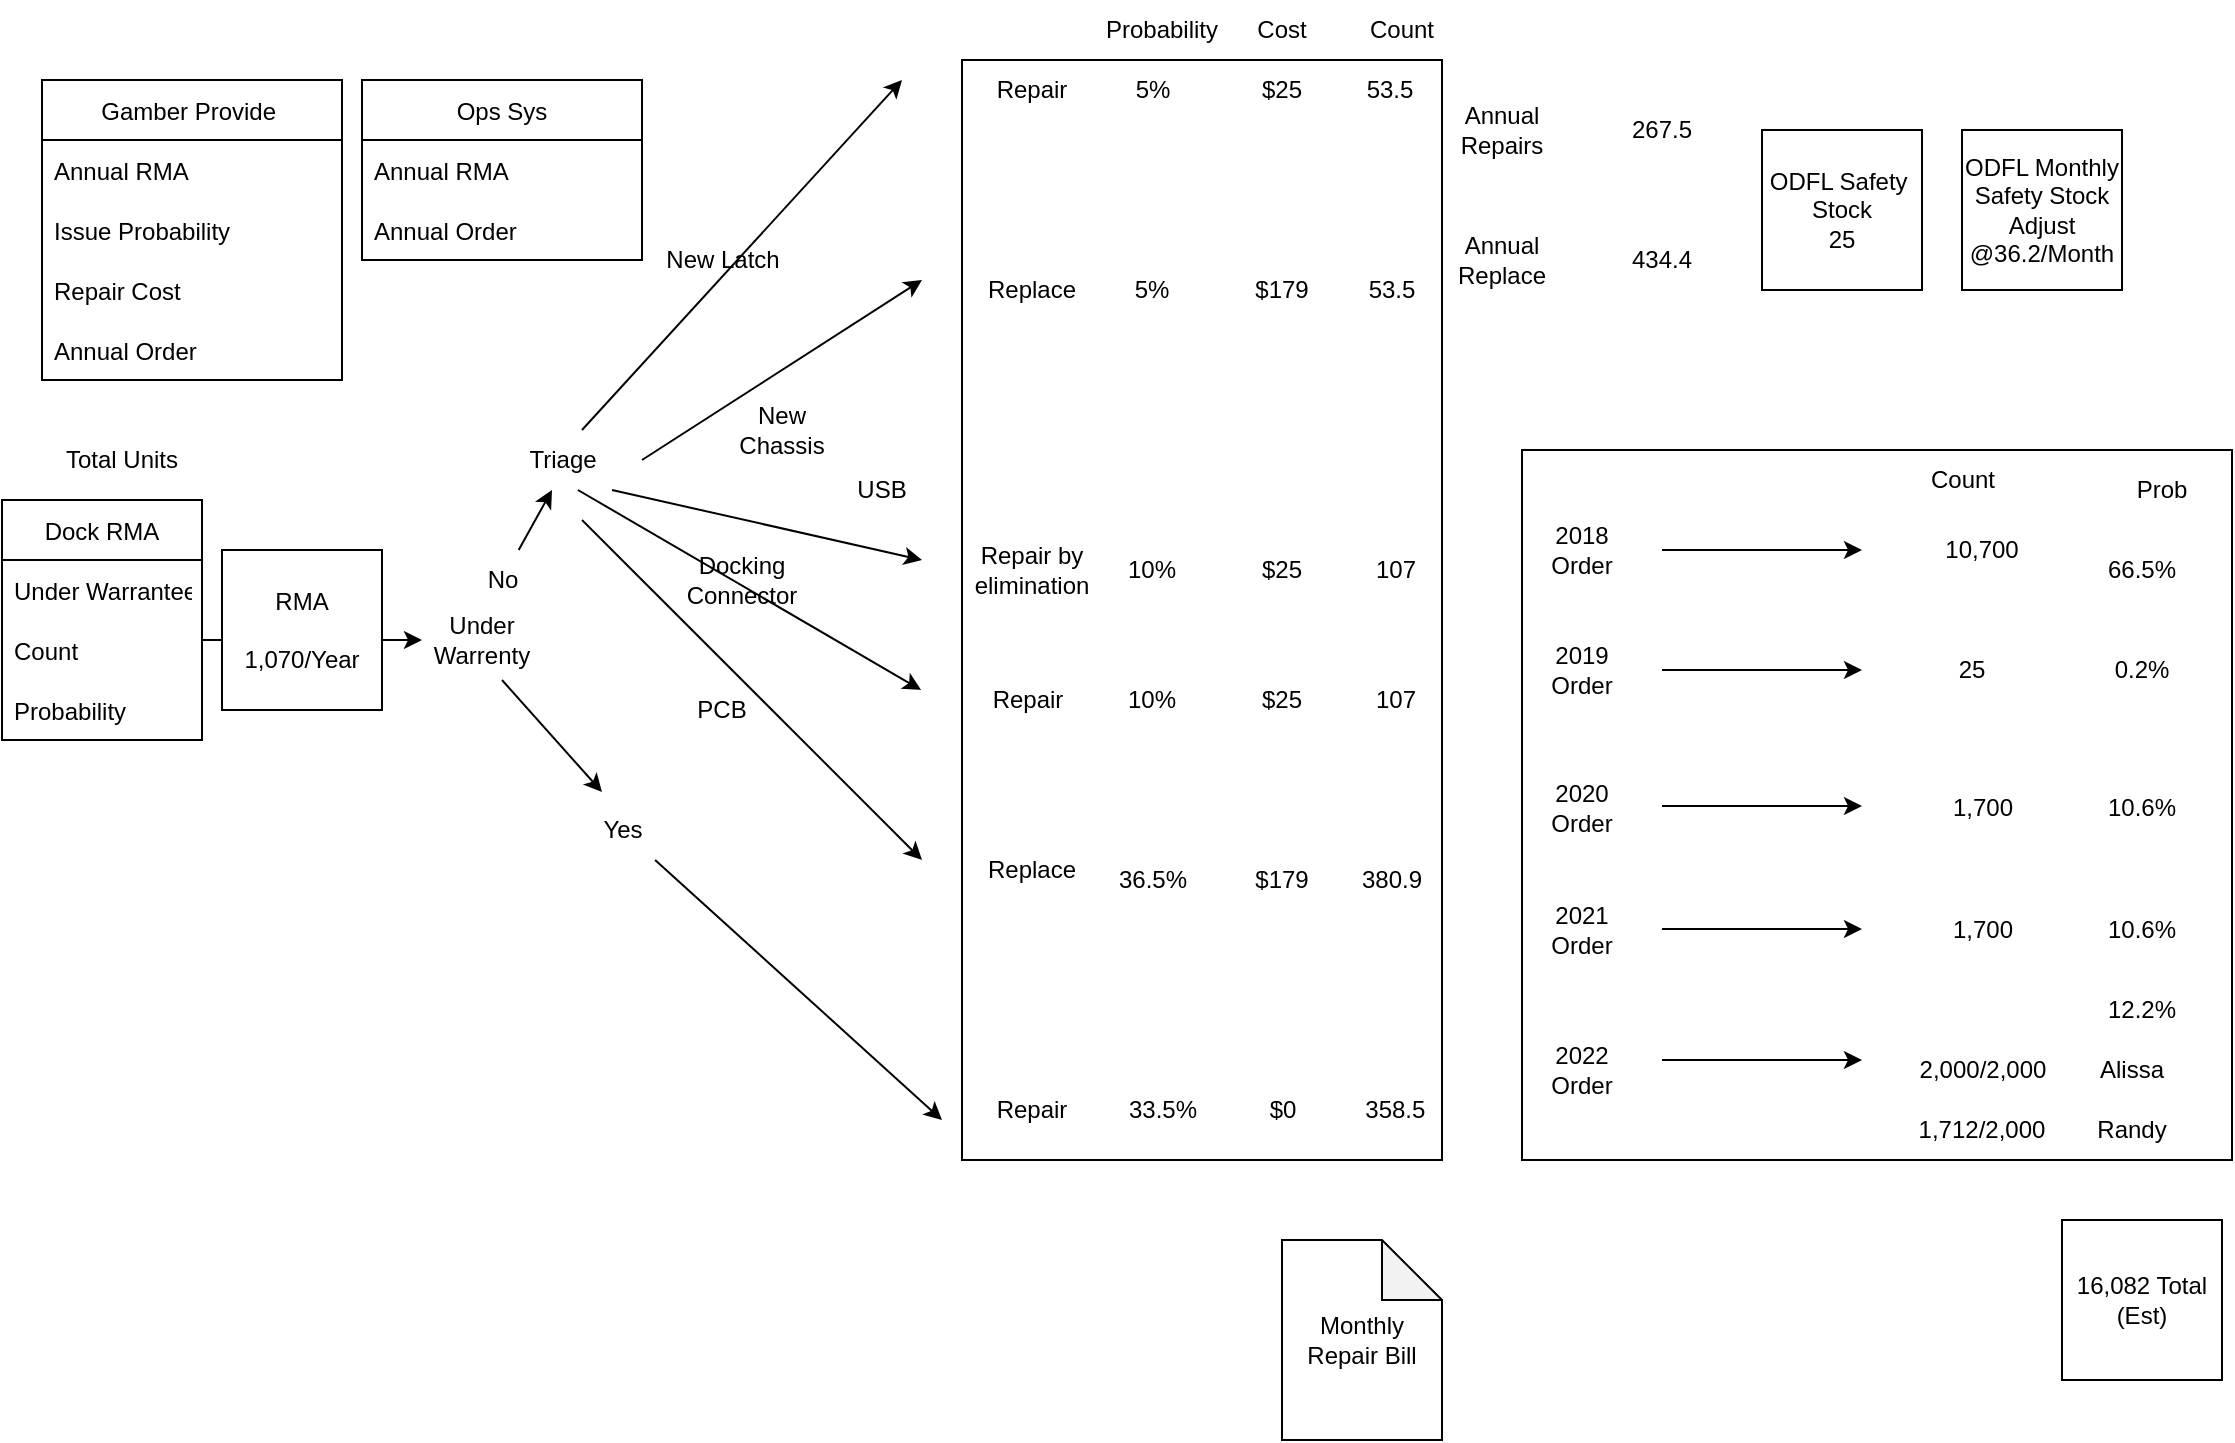 <mxfile version="20.3.3" type="github">
  <diagram id="9ryGAYnsp60zznlVaLfw" name="Page-1">
    <mxGraphModel dx="1422" dy="762" grid="1" gridSize="10" guides="1" tooltips="1" connect="1" arrows="1" fold="1" page="1" pageScale="1" pageWidth="1169" pageHeight="827" math="0" shadow="0">
      <root>
        <mxCell id="0" />
        <mxCell id="1" parent="0" />
        <mxCell id="VQjPy86mHkucHI1g0aib-139" value="" style="rounded=0;whiteSpace=wrap;html=1;" vertex="1" parent="1">
          <mxGeometry x="520" y="40" width="240" height="550" as="geometry" />
        </mxCell>
        <mxCell id="VQjPy86mHkucHI1g0aib-135" value="" style="whiteSpace=wrap;html=1;aspect=fixed;" vertex="1" parent="1">
          <mxGeometry x="800" y="235" width="355" height="355" as="geometry" />
        </mxCell>
        <mxCell id="VQjPy86mHkucHI1g0aib-1" value="" style="endArrow=classic;html=1;rounded=0;" edge="1" parent="1">
          <mxGeometry width="50" height="50" relative="1" as="geometry">
            <mxPoint x="140" y="330" as="sourcePoint" />
            <mxPoint x="250" y="330" as="targetPoint" />
          </mxGeometry>
        </mxCell>
        <mxCell id="VQjPy86mHkucHI1g0aib-3" value="" style="endArrow=classic;html=1;rounded=0;startArrow=none;entryX=0.25;entryY=1;entryDx=0;entryDy=0;" edge="1" parent="1" source="VQjPy86mHkucHI1g0aib-6">
          <mxGeometry width="50" height="50" relative="1" as="geometry">
            <mxPoint x="270" y="310" as="sourcePoint" />
            <mxPoint x="315" y="255" as="targetPoint" />
          </mxGeometry>
        </mxCell>
        <mxCell id="VQjPy86mHkucHI1g0aib-4" value="Under Warrenty" style="text;html=1;strokeColor=none;fillColor=none;align=center;verticalAlign=middle;whiteSpace=wrap;rounded=0;" vertex="1" parent="1">
          <mxGeometry x="250" y="315" width="60" height="30" as="geometry" />
        </mxCell>
        <mxCell id="VQjPy86mHkucHI1g0aib-5" value="" style="endArrow=classic;html=1;rounded=0;exitX=0.5;exitY=0;exitDx=0;exitDy=0;" edge="1" parent="1">
          <mxGeometry width="50" height="50" relative="1" as="geometry">
            <mxPoint x="330" y="225" as="sourcePoint" />
            <mxPoint x="490" y="50" as="targetPoint" />
          </mxGeometry>
        </mxCell>
        <mxCell id="VQjPy86mHkucHI1g0aib-7" value="" style="endArrow=classic;html=1;rounded=0;startArrow=none;" edge="1" parent="1" source="VQjPy86mHkucHI1g0aib-8">
          <mxGeometry width="50" height="50" relative="1" as="geometry">
            <mxPoint x="300" y="380" as="sourcePoint" />
            <mxPoint x="510" y="570" as="targetPoint" />
          </mxGeometry>
        </mxCell>
        <mxCell id="VQjPy86mHkucHI1g0aib-10" value="" style="endArrow=classic;html=1;rounded=0;exitX=1;exitY=0.5;exitDx=0;exitDy=0;" edge="1" parent="1">
          <mxGeometry width="50" height="50" relative="1" as="geometry">
            <mxPoint x="360" y="240" as="sourcePoint" />
            <mxPoint x="500" y="150" as="targetPoint" />
          </mxGeometry>
        </mxCell>
        <mxCell id="VQjPy86mHkucHI1g0aib-11" value="" style="endArrow=classic;html=1;rounded=0;exitX=0.633;exitY=1;exitDx=0;exitDy=0;exitPerimeter=0;" edge="1" parent="1" source="VQjPy86mHkucHI1g0aib-85">
          <mxGeometry width="50" height="50" relative="1" as="geometry">
            <mxPoint x="360.43" y="255" as="sourcePoint" />
            <mxPoint x="499.56" y="355" as="targetPoint" />
          </mxGeometry>
        </mxCell>
        <mxCell id="VQjPy86mHkucHI1g0aib-8" value="Yes" style="text;html=1;align=center;verticalAlign=middle;resizable=0;points=[];autosize=1;strokeColor=none;fillColor=none;" vertex="1" parent="1">
          <mxGeometry x="330" y="410" width="40" height="30" as="geometry" />
        </mxCell>
        <mxCell id="VQjPy86mHkucHI1g0aib-6" value="No" style="text;html=1;align=center;verticalAlign=middle;resizable=0;points=[];autosize=1;strokeColor=none;fillColor=none;" vertex="1" parent="1">
          <mxGeometry x="270" y="285" width="40" height="30" as="geometry" />
        </mxCell>
        <mxCell id="VQjPy86mHkucHI1g0aib-13" value="" style="endArrow=none;html=1;rounded=0;" edge="1" parent="1" target="VQjPy86mHkucHI1g0aib-6">
          <mxGeometry width="50" height="50" relative="1" as="geometry">
            <mxPoint x="270" y="310" as="sourcePoint" />
            <mxPoint x="320" y="260" as="targetPoint" />
          </mxGeometry>
        </mxCell>
        <mxCell id="VQjPy86mHkucHI1g0aib-14" value="" style="endArrow=classic;html=1;rounded=0;entryX=0.25;entryY=-0.133;entryDx=0;entryDy=0;entryPerimeter=0;" edge="1" parent="1" target="VQjPy86mHkucHI1g0aib-8">
          <mxGeometry width="50" height="50" relative="1" as="geometry">
            <mxPoint x="290" y="350" as="sourcePoint" />
            <mxPoint x="610" y="350" as="targetPoint" />
          </mxGeometry>
        </mxCell>
        <mxCell id="VQjPy86mHkucHI1g0aib-15" value="New Latch" style="text;html=1;align=center;verticalAlign=middle;resizable=0;points=[];autosize=1;strokeColor=none;fillColor=none;" vertex="1" parent="1">
          <mxGeometry x="360" y="125" width="80" height="30" as="geometry" />
        </mxCell>
        <mxCell id="VQjPy86mHkucHI1g0aib-18" value="New Chassis" style="text;html=1;strokeColor=none;fillColor=none;align=center;verticalAlign=middle;whiteSpace=wrap;rounded=0;" vertex="1" parent="1">
          <mxGeometry x="400" y="210" width="60" height="30" as="geometry" />
        </mxCell>
        <mxCell id="VQjPy86mHkucHI1g0aib-20" value="" style="endArrow=classic;html=1;rounded=0;exitX=0.75;exitY=1;exitDx=0;exitDy=0;" edge="1" parent="1">
          <mxGeometry width="50" height="50" relative="1" as="geometry">
            <mxPoint x="345" y="255" as="sourcePoint" />
            <mxPoint x="500" y="290" as="targetPoint" />
          </mxGeometry>
        </mxCell>
        <mxCell id="VQjPy86mHkucHI1g0aib-28" value="Docking Connector" style="text;html=1;strokeColor=none;fillColor=none;align=center;verticalAlign=middle;whiteSpace=wrap;rounded=0;" vertex="1" parent="1">
          <mxGeometry x="380" y="285" width="60" height="30" as="geometry" />
        </mxCell>
        <mxCell id="VQjPy86mHkucHI1g0aib-29" value="" style="endArrow=classic;html=1;rounded=0;" edge="1" parent="1">
          <mxGeometry width="50" height="50" relative="1" as="geometry">
            <mxPoint x="330" y="270" as="sourcePoint" />
            <mxPoint x="500" y="440" as="targetPoint" />
          </mxGeometry>
        </mxCell>
        <mxCell id="VQjPy86mHkucHI1g0aib-30" value="PCB" style="text;html=1;strokeColor=none;fillColor=none;align=center;verticalAlign=middle;whiteSpace=wrap;rounded=0;" vertex="1" parent="1">
          <mxGeometry x="370" y="350" width="60" height="30" as="geometry" />
        </mxCell>
        <mxCell id="VQjPy86mHkucHI1g0aib-31" value="Repair" style="text;html=1;strokeColor=none;fillColor=none;align=center;verticalAlign=middle;whiteSpace=wrap;rounded=0;" vertex="1" parent="1">
          <mxGeometry x="525" y="40" width="60" height="30" as="geometry" />
        </mxCell>
        <mxCell id="VQjPy86mHkucHI1g0aib-32" value="Replace" style="text;html=1;strokeColor=none;fillColor=none;align=center;verticalAlign=middle;whiteSpace=wrap;rounded=0;" vertex="1" parent="1">
          <mxGeometry x="525" y="140" width="60" height="30" as="geometry" />
        </mxCell>
        <mxCell id="VQjPy86mHkucHI1g0aib-33" value="USB" style="text;html=1;strokeColor=none;fillColor=none;align=center;verticalAlign=middle;whiteSpace=wrap;rounded=0;" vertex="1" parent="1">
          <mxGeometry x="450" y="240" width="60" height="30" as="geometry" />
        </mxCell>
        <mxCell id="VQjPy86mHkucHI1g0aib-34" value="Repair by elimination" style="text;html=1;strokeColor=none;fillColor=none;align=center;verticalAlign=middle;whiteSpace=wrap;rounded=0;" vertex="1" parent="1">
          <mxGeometry x="525" y="280" width="60" height="30" as="geometry" />
        </mxCell>
        <mxCell id="VQjPy86mHkucHI1g0aib-35" value="Repair" style="text;html=1;strokeColor=none;fillColor=none;align=center;verticalAlign=middle;whiteSpace=wrap;rounded=0;" vertex="1" parent="1">
          <mxGeometry x="523" y="345" width="60" height="30" as="geometry" />
        </mxCell>
        <mxCell id="VQjPy86mHkucHI1g0aib-36" value="Replace" style="text;html=1;strokeColor=none;fillColor=none;align=center;verticalAlign=middle;whiteSpace=wrap;rounded=0;" vertex="1" parent="1">
          <mxGeometry x="525" y="430" width="60" height="30" as="geometry" />
        </mxCell>
        <mxCell id="VQjPy86mHkucHI1g0aib-37" value="Total Units" style="text;html=1;strokeColor=none;fillColor=none;align=center;verticalAlign=middle;whiteSpace=wrap;rounded=0;" vertex="1" parent="1">
          <mxGeometry x="70" y="225" width="60" height="30" as="geometry" />
        </mxCell>
        <mxCell id="VQjPy86mHkucHI1g0aib-40" value="Repair" style="text;html=1;strokeColor=none;fillColor=none;align=center;verticalAlign=middle;whiteSpace=wrap;rounded=0;" vertex="1" parent="1">
          <mxGeometry x="525" y="550" width="60" height="30" as="geometry" />
        </mxCell>
        <mxCell id="VQjPy86mHkucHI1g0aib-41" value="Annual Repairs" style="text;html=1;strokeColor=none;fillColor=none;align=center;verticalAlign=middle;whiteSpace=wrap;rounded=0;" vertex="1" parent="1">
          <mxGeometry x="760" y="60" width="60" height="30" as="geometry" />
        </mxCell>
        <mxCell id="VQjPy86mHkucHI1g0aib-42" value="Annual Replace" style="text;html=1;strokeColor=none;fillColor=none;align=center;verticalAlign=middle;whiteSpace=wrap;rounded=0;" vertex="1" parent="1">
          <mxGeometry x="760" y="125" width="60" height="30" as="geometry" />
        </mxCell>
        <mxCell id="VQjPy86mHkucHI1g0aib-44" value="" style="endArrow=classic;html=1;rounded=0;" edge="1" parent="1">
          <mxGeometry width="50" height="50" relative="1" as="geometry">
            <mxPoint x="870" y="285" as="sourcePoint" />
            <mxPoint x="970" y="285" as="targetPoint" />
          </mxGeometry>
        </mxCell>
        <mxCell id="VQjPy86mHkucHI1g0aib-46" value="2018 Order" style="text;html=1;strokeColor=none;fillColor=none;align=center;verticalAlign=middle;whiteSpace=wrap;rounded=0;" vertex="1" parent="1">
          <mxGeometry x="800" y="270" width="60" height="30" as="geometry" />
        </mxCell>
        <mxCell id="VQjPy86mHkucHI1g0aib-47" value="10,700" style="text;html=1;strokeColor=none;fillColor=none;align=center;verticalAlign=middle;whiteSpace=wrap;rounded=0;" vertex="1" parent="1">
          <mxGeometry x="1000" y="270" width="60" height="30" as="geometry" />
        </mxCell>
        <mxCell id="VQjPy86mHkucHI1g0aib-48" value="2019&lt;br&gt;Order" style="text;html=1;strokeColor=none;fillColor=none;align=center;verticalAlign=middle;whiteSpace=wrap;rounded=0;" vertex="1" parent="1">
          <mxGeometry x="800" y="330" width="60" height="30" as="geometry" />
        </mxCell>
        <mxCell id="VQjPy86mHkucHI1g0aib-49" value="" style="endArrow=classic;html=1;rounded=0;" edge="1" parent="1">
          <mxGeometry width="50" height="50" relative="1" as="geometry">
            <mxPoint x="870" y="345" as="sourcePoint" />
            <mxPoint x="970" y="345" as="targetPoint" />
          </mxGeometry>
        </mxCell>
        <mxCell id="VQjPy86mHkucHI1g0aib-50" value="25" style="text;html=1;strokeColor=none;fillColor=none;align=center;verticalAlign=middle;whiteSpace=wrap;rounded=0;" vertex="1" parent="1">
          <mxGeometry x="995" y="330" width="60" height="30" as="geometry" />
        </mxCell>
        <mxCell id="VQjPy86mHkucHI1g0aib-51" value="2020 Order" style="text;html=1;strokeColor=none;fillColor=none;align=center;verticalAlign=middle;whiteSpace=wrap;rounded=0;" vertex="1" parent="1">
          <mxGeometry x="800" y="399" width="60" height="30" as="geometry" />
        </mxCell>
        <mxCell id="VQjPy86mHkucHI1g0aib-52" value="2021&lt;br&gt;Order" style="text;html=1;strokeColor=none;fillColor=none;align=center;verticalAlign=middle;whiteSpace=wrap;rounded=0;" vertex="1" parent="1">
          <mxGeometry x="800" y="460" width="60" height="30" as="geometry" />
        </mxCell>
        <mxCell id="VQjPy86mHkucHI1g0aib-53" value="2022&lt;br&gt;Order" style="text;html=1;strokeColor=none;fillColor=none;align=center;verticalAlign=middle;whiteSpace=wrap;rounded=0;" vertex="1" parent="1">
          <mxGeometry x="800" y="530" width="60" height="30" as="geometry" />
        </mxCell>
        <mxCell id="VQjPy86mHkucHI1g0aib-54" value="" style="endArrow=classic;html=1;rounded=0;" edge="1" parent="1">
          <mxGeometry width="50" height="50" relative="1" as="geometry">
            <mxPoint x="870" y="474.5" as="sourcePoint" />
            <mxPoint x="970" y="474.5" as="targetPoint" />
          </mxGeometry>
        </mxCell>
        <mxCell id="VQjPy86mHkucHI1g0aib-55" value="" style="endArrow=classic;html=1;rounded=0;" edge="1" parent="1">
          <mxGeometry width="50" height="50" relative="1" as="geometry">
            <mxPoint x="870" y="540" as="sourcePoint" />
            <mxPoint x="970" y="540" as="targetPoint" />
          </mxGeometry>
        </mxCell>
        <mxCell id="VQjPy86mHkucHI1g0aib-56" value="1,700" style="text;html=1;align=center;verticalAlign=middle;resizable=0;points=[];autosize=1;strokeColor=none;fillColor=none;" vertex="1" parent="1">
          <mxGeometry x="1005" y="460" width="50" height="30" as="geometry" />
        </mxCell>
        <mxCell id="VQjPy86mHkucHI1g0aib-57" value="2,000/2,000" style="text;html=1;align=center;verticalAlign=middle;resizable=0;points=[];autosize=1;strokeColor=none;fillColor=none;" vertex="1" parent="1">
          <mxGeometry x="985" y="530" width="90" height="30" as="geometry" />
        </mxCell>
        <mxCell id="VQjPy86mHkucHI1g0aib-58" value="" style="endArrow=classic;html=1;rounded=0;" edge="1" parent="1">
          <mxGeometry width="50" height="50" relative="1" as="geometry">
            <mxPoint x="870" y="413" as="sourcePoint" />
            <mxPoint x="970" y="413" as="targetPoint" />
          </mxGeometry>
        </mxCell>
        <mxCell id="VQjPy86mHkucHI1g0aib-59" value="1,700" style="text;html=1;align=center;verticalAlign=middle;resizable=0;points=[];autosize=1;strokeColor=none;fillColor=none;" vertex="1" parent="1">
          <mxGeometry x="1005" y="399" width="50" height="30" as="geometry" />
        </mxCell>
        <mxCell id="VQjPy86mHkucHI1g0aib-68" value="Gamber Provide " style="swimlane;fontStyle=0;childLayout=stackLayout;horizontal=1;startSize=30;horizontalStack=0;resizeParent=1;resizeParentMax=0;resizeLast=0;collapsible=1;marginBottom=0;" vertex="1" parent="1">
          <mxGeometry x="60" y="50" width="150" height="150" as="geometry" />
        </mxCell>
        <mxCell id="VQjPy86mHkucHI1g0aib-69" value="Annual RMA " style="text;strokeColor=none;fillColor=none;align=left;verticalAlign=middle;spacingLeft=4;spacingRight=4;overflow=hidden;points=[[0,0.5],[1,0.5]];portConstraint=eastwest;rotatable=0;" vertex="1" parent="VQjPy86mHkucHI1g0aib-68">
          <mxGeometry y="30" width="150" height="30" as="geometry" />
        </mxCell>
        <mxCell id="VQjPy86mHkucHI1g0aib-70" value="Issue Probability" style="text;strokeColor=none;fillColor=none;align=left;verticalAlign=middle;spacingLeft=4;spacingRight=4;overflow=hidden;points=[[0,0.5],[1,0.5]];portConstraint=eastwest;rotatable=0;" vertex="1" parent="VQjPy86mHkucHI1g0aib-68">
          <mxGeometry y="60" width="150" height="30" as="geometry" />
        </mxCell>
        <mxCell id="VQjPy86mHkucHI1g0aib-90" value="Repair Cost" style="text;strokeColor=none;fillColor=none;align=left;verticalAlign=middle;spacingLeft=4;spacingRight=4;overflow=hidden;points=[[0,0.5],[1,0.5]];portConstraint=eastwest;rotatable=0;" vertex="1" parent="VQjPy86mHkucHI1g0aib-68">
          <mxGeometry y="90" width="150" height="30" as="geometry" />
        </mxCell>
        <mxCell id="VQjPy86mHkucHI1g0aib-71" value="Annual Order" style="text;strokeColor=none;fillColor=none;align=left;verticalAlign=middle;spacingLeft=4;spacingRight=4;overflow=hidden;points=[[0,0.5],[1,0.5]];portConstraint=eastwest;rotatable=0;" vertex="1" parent="VQjPy86mHkucHI1g0aib-68">
          <mxGeometry y="120" width="150" height="30" as="geometry" />
        </mxCell>
        <mxCell id="VQjPy86mHkucHI1g0aib-72" value="Ops Sys" style="swimlane;fontStyle=0;childLayout=stackLayout;horizontal=1;startSize=30;horizontalStack=0;resizeParent=1;resizeParentMax=0;resizeLast=0;collapsible=1;marginBottom=0;" vertex="1" parent="1">
          <mxGeometry x="220" y="50" width="140" height="90" as="geometry" />
        </mxCell>
        <mxCell id="VQjPy86mHkucHI1g0aib-73" value="Annual RMA " style="text;strokeColor=none;fillColor=none;align=left;verticalAlign=middle;spacingLeft=4;spacingRight=4;overflow=hidden;points=[[0,0.5],[1,0.5]];portConstraint=eastwest;rotatable=0;" vertex="1" parent="VQjPy86mHkucHI1g0aib-72">
          <mxGeometry y="30" width="140" height="30" as="geometry" />
        </mxCell>
        <mxCell id="VQjPy86mHkucHI1g0aib-75" value="Annual Order" style="text;strokeColor=none;fillColor=none;align=left;verticalAlign=middle;spacingLeft=4;spacingRight=4;overflow=hidden;points=[[0,0.5],[1,0.5]];portConstraint=eastwest;rotatable=0;" vertex="1" parent="VQjPy86mHkucHI1g0aib-72">
          <mxGeometry y="60" width="140" height="30" as="geometry" />
        </mxCell>
        <mxCell id="VQjPy86mHkucHI1g0aib-76" value="Dock RMA" style="swimlane;fontStyle=0;childLayout=stackLayout;horizontal=1;startSize=30;horizontalStack=0;resizeParent=1;resizeParentMax=0;resizeLast=0;collapsible=1;marginBottom=0;" vertex="1" parent="1">
          <mxGeometry x="40" y="260" width="100" height="120" as="geometry" />
        </mxCell>
        <mxCell id="VQjPy86mHkucHI1g0aib-77" value="Under Warrantee" style="text;strokeColor=none;fillColor=none;align=left;verticalAlign=middle;spacingLeft=4;spacingRight=4;overflow=hidden;points=[[0,0.5],[1,0.5]];portConstraint=eastwest;rotatable=0;" vertex="1" parent="VQjPy86mHkucHI1g0aib-76">
          <mxGeometry y="30" width="100" height="30" as="geometry" />
        </mxCell>
        <mxCell id="VQjPy86mHkucHI1g0aib-78" value="Count " style="text;strokeColor=none;fillColor=none;align=left;verticalAlign=middle;spacingLeft=4;spacingRight=4;overflow=hidden;points=[[0,0.5],[1,0.5]];portConstraint=eastwest;rotatable=0;" vertex="1" parent="VQjPy86mHkucHI1g0aib-76">
          <mxGeometry y="60" width="100" height="30" as="geometry" />
        </mxCell>
        <mxCell id="VQjPy86mHkucHI1g0aib-79" value="Probability" style="text;strokeColor=none;fillColor=none;align=left;verticalAlign=middle;spacingLeft=4;spacingRight=4;overflow=hidden;points=[[0,0.5],[1,0.5]];portConstraint=eastwest;rotatable=0;" vertex="1" parent="VQjPy86mHkucHI1g0aib-76">
          <mxGeometry y="90" width="100" height="30" as="geometry" />
        </mxCell>
        <mxCell id="VQjPy86mHkucHI1g0aib-80" value="RMA&lt;br&gt;&lt;br&gt;1,070/Year" style="whiteSpace=wrap;html=1;aspect=fixed;" vertex="1" parent="1">
          <mxGeometry x="150" y="285" width="80" height="80" as="geometry" />
        </mxCell>
        <mxCell id="VQjPy86mHkucHI1g0aib-85" value="Triage" style="text;html=1;align=center;verticalAlign=middle;resizable=0;points=[];autosize=1;strokeColor=none;fillColor=none;" vertex="1" parent="1">
          <mxGeometry x="290" y="225" width="60" height="30" as="geometry" />
        </mxCell>
        <mxCell id="VQjPy86mHkucHI1g0aib-86" value="Cost" style="text;html=1;strokeColor=none;fillColor=none;align=center;verticalAlign=middle;whiteSpace=wrap;rounded=0;" vertex="1" parent="1">
          <mxGeometry x="650" y="10" width="60" height="30" as="geometry" />
        </mxCell>
        <mxCell id="VQjPy86mHkucHI1g0aib-88" value="$25" style="text;html=1;strokeColor=none;fillColor=none;align=center;verticalAlign=middle;whiteSpace=wrap;rounded=0;" vertex="1" parent="1">
          <mxGeometry x="650" y="345" width="60" height="30" as="geometry" />
        </mxCell>
        <mxCell id="VQjPy86mHkucHI1g0aib-91" value="Monthly Repair Bill" style="shape=note;whiteSpace=wrap;html=1;backgroundOutline=1;darkOpacity=0.05;" vertex="1" parent="1">
          <mxGeometry x="680" y="630" width="80" height="100" as="geometry" />
        </mxCell>
        <mxCell id="VQjPy86mHkucHI1g0aib-92" value="Alissa" style="text;html=1;strokeColor=none;fillColor=none;align=center;verticalAlign=middle;whiteSpace=wrap;rounded=0;" vertex="1" parent="1">
          <mxGeometry x="1075" y="530" width="60" height="30" as="geometry" />
        </mxCell>
        <mxCell id="VQjPy86mHkucHI1g0aib-93" value="1,712/2,000" style="text;html=1;strokeColor=none;fillColor=none;align=center;verticalAlign=middle;whiteSpace=wrap;rounded=0;" vertex="1" parent="1">
          <mxGeometry x="1000" y="560" width="60" height="30" as="geometry" />
        </mxCell>
        <mxCell id="VQjPy86mHkucHI1g0aib-94" value="Randy" style="text;html=1;strokeColor=none;fillColor=none;align=center;verticalAlign=middle;whiteSpace=wrap;rounded=0;" vertex="1" parent="1">
          <mxGeometry x="1075" y="560" width="60" height="30" as="geometry" />
        </mxCell>
        <mxCell id="VQjPy86mHkucHI1g0aib-95" value="$0" style="text;html=1;align=center;verticalAlign=middle;resizable=0;points=[];autosize=1;strokeColor=none;fillColor=none;" vertex="1" parent="1">
          <mxGeometry x="660" y="550" width="40" height="30" as="geometry" />
        </mxCell>
        <mxCell id="VQjPy86mHkucHI1g0aib-96" value="Probability" style="text;html=1;strokeColor=none;fillColor=none;align=center;verticalAlign=middle;whiteSpace=wrap;rounded=0;" vertex="1" parent="1">
          <mxGeometry x="590" y="10" width="60" height="30" as="geometry" />
        </mxCell>
        <mxCell id="VQjPy86mHkucHI1g0aib-97" value="5%" style="text;html=1;align=center;verticalAlign=middle;resizable=0;points=[];autosize=1;strokeColor=none;fillColor=none;" vertex="1" parent="1">
          <mxGeometry x="595" y="40" width="40" height="30" as="geometry" />
        </mxCell>
        <mxCell id="VQjPy86mHkucHI1g0aib-98" value="33.5%" style="text;html=1;align=center;verticalAlign=middle;resizable=0;points=[];autosize=1;strokeColor=none;fillColor=none;" vertex="1" parent="1">
          <mxGeometry x="590" y="550" width="60" height="30" as="geometry" />
        </mxCell>
        <mxCell id="VQjPy86mHkucHI1g0aib-99" value="36.5%" style="text;html=1;align=center;verticalAlign=middle;resizable=0;points=[];autosize=1;strokeColor=none;fillColor=none;" vertex="1" parent="1">
          <mxGeometry x="585" y="435" width="60" height="30" as="geometry" />
        </mxCell>
        <mxCell id="VQjPy86mHkucHI1g0aib-100" value="10%" style="text;html=1;strokeColor=none;fillColor=none;align=center;verticalAlign=middle;whiteSpace=wrap;rounded=0;" vertex="1" parent="1">
          <mxGeometry x="585" y="345" width="60" height="30" as="geometry" />
        </mxCell>
        <mxCell id="VQjPy86mHkucHI1g0aib-101" value="10%" style="text;html=1;strokeColor=none;fillColor=none;align=center;verticalAlign=middle;whiteSpace=wrap;rounded=0;" vertex="1" parent="1">
          <mxGeometry x="585" y="280" width="60" height="30" as="geometry" />
        </mxCell>
        <mxCell id="VQjPy86mHkucHI1g0aib-102" style="edgeStyle=orthogonalEdgeStyle;rounded=0;orthogonalLoop=1;jettySize=auto;html=1;exitX=0.5;exitY=1;exitDx=0;exitDy=0;" edge="1" parent="1" source="VQjPy86mHkucHI1g0aib-101" target="VQjPy86mHkucHI1g0aib-101">
          <mxGeometry relative="1" as="geometry" />
        </mxCell>
        <mxCell id="VQjPy86mHkucHI1g0aib-103" value="5%" style="text;html=1;strokeColor=none;fillColor=none;align=center;verticalAlign=middle;whiteSpace=wrap;rounded=0;" vertex="1" parent="1">
          <mxGeometry x="585" y="140" width="60" height="30" as="geometry" />
        </mxCell>
        <mxCell id="VQjPy86mHkucHI1g0aib-104" value="$179" style="text;html=1;strokeColor=none;fillColor=none;align=center;verticalAlign=middle;whiteSpace=wrap;rounded=0;" vertex="1" parent="1">
          <mxGeometry x="650" y="140" width="60" height="30" as="geometry" />
        </mxCell>
        <mxCell id="VQjPy86mHkucHI1g0aib-105" value="$179" style="text;html=1;strokeColor=none;fillColor=none;align=center;verticalAlign=middle;whiteSpace=wrap;rounded=0;" vertex="1" parent="1">
          <mxGeometry x="650" y="435" width="60" height="30" as="geometry" />
        </mxCell>
        <mxCell id="VQjPy86mHkucHI1g0aib-106" value="$25" style="text;html=1;strokeColor=none;fillColor=none;align=center;verticalAlign=middle;whiteSpace=wrap;rounded=0;" vertex="1" parent="1">
          <mxGeometry x="650" y="280" width="60" height="30" as="geometry" />
        </mxCell>
        <mxCell id="VQjPy86mHkucHI1g0aib-107" value="$25" style="text;html=1;strokeColor=none;fillColor=none;align=center;verticalAlign=middle;whiteSpace=wrap;rounded=0;" vertex="1" parent="1">
          <mxGeometry x="650" y="40" width="60" height="30" as="geometry" />
        </mxCell>
        <mxCell id="VQjPy86mHkucHI1g0aib-108" value="ODFL Safety&amp;nbsp; Stock&lt;br&gt;25" style="whiteSpace=wrap;html=1;aspect=fixed;" vertex="1" parent="1">
          <mxGeometry x="920" y="75" width="80" height="80" as="geometry" />
        </mxCell>
        <mxCell id="VQjPy86mHkucHI1g0aib-109" value="16,082 Total&lt;br&gt;(Est)" style="whiteSpace=wrap;html=1;aspect=fixed;" vertex="1" parent="1">
          <mxGeometry x="1070" y="620" width="80" height="80" as="geometry" />
        </mxCell>
        <mxCell id="VQjPy86mHkucHI1g0aib-110" value="Count" style="text;html=1;align=center;verticalAlign=middle;resizable=0;points=[];autosize=1;strokeColor=none;fillColor=none;" vertex="1" parent="1">
          <mxGeometry x="990" y="235" width="60" height="30" as="geometry" />
        </mxCell>
        <mxCell id="VQjPy86mHkucHI1g0aib-111" value="Prob" style="text;html=1;strokeColor=none;fillColor=none;align=center;verticalAlign=middle;whiteSpace=wrap;rounded=0;" vertex="1" parent="1">
          <mxGeometry x="1090" y="240" width="60" height="30" as="geometry" />
        </mxCell>
        <mxCell id="VQjPy86mHkucHI1g0aib-112" value="66.5%" style="text;html=1;strokeColor=none;fillColor=none;align=center;verticalAlign=middle;whiteSpace=wrap;rounded=0;" vertex="1" parent="1">
          <mxGeometry x="1080" y="280" width="60" height="30" as="geometry" />
        </mxCell>
        <mxCell id="VQjPy86mHkucHI1g0aib-113" value="0.2%" style="text;html=1;strokeColor=none;fillColor=none;align=center;verticalAlign=middle;whiteSpace=wrap;rounded=0;" vertex="1" parent="1">
          <mxGeometry x="1080" y="330" width="60" height="30" as="geometry" />
        </mxCell>
        <mxCell id="VQjPy86mHkucHI1g0aib-114" value="10.6%" style="text;html=1;strokeColor=none;fillColor=none;align=center;verticalAlign=middle;whiteSpace=wrap;rounded=0;" vertex="1" parent="1">
          <mxGeometry x="1080" y="399" width="60" height="30" as="geometry" />
        </mxCell>
        <mxCell id="VQjPy86mHkucHI1g0aib-116" value="10.6%" style="text;html=1;strokeColor=none;fillColor=none;align=center;verticalAlign=middle;whiteSpace=wrap;rounded=0;" vertex="1" parent="1">
          <mxGeometry x="1080" y="460" width="60" height="30" as="geometry" />
        </mxCell>
        <mxCell id="VQjPy86mHkucHI1g0aib-117" value="12.2%" style="text;html=1;strokeColor=none;fillColor=none;align=center;verticalAlign=middle;whiteSpace=wrap;rounded=0;" vertex="1" parent="1">
          <mxGeometry x="1080" y="500" width="60" height="30" as="geometry" />
        </mxCell>
        <mxCell id="VQjPy86mHkucHI1g0aib-118" value="Count" style="text;html=1;strokeColor=none;fillColor=none;align=center;verticalAlign=middle;whiteSpace=wrap;rounded=0;" vertex="1" parent="1">
          <mxGeometry x="710" y="10" width="60" height="30" as="geometry" />
        </mxCell>
        <mxCell id="VQjPy86mHkucHI1g0aib-120" value="53.5" style="text;html=1;strokeColor=none;fillColor=none;align=center;verticalAlign=middle;whiteSpace=wrap;rounded=0;" vertex="1" parent="1">
          <mxGeometry x="704" y="40" width="60" height="30" as="geometry" />
        </mxCell>
        <mxCell id="VQjPy86mHkucHI1g0aib-122" value="53.5" style="text;html=1;strokeColor=none;fillColor=none;align=center;verticalAlign=middle;whiteSpace=wrap;rounded=0;" vertex="1" parent="1">
          <mxGeometry x="705" y="140" width="60" height="30" as="geometry" />
        </mxCell>
        <mxCell id="VQjPy86mHkucHI1g0aib-125" value="107" style="text;html=1;strokeColor=none;fillColor=none;align=center;verticalAlign=middle;whiteSpace=wrap;rounded=0;" vertex="1" parent="1">
          <mxGeometry x="707" y="280" width="60" height="30" as="geometry" />
        </mxCell>
        <mxCell id="VQjPy86mHkucHI1g0aib-126" value="107" style="text;html=1;strokeColor=none;fillColor=none;align=center;verticalAlign=middle;whiteSpace=wrap;rounded=0;" vertex="1" parent="1">
          <mxGeometry x="707" y="345" width="60" height="30" as="geometry" />
        </mxCell>
        <mxCell id="VQjPy86mHkucHI1g0aib-128" value="380.9" style="text;html=1;strokeColor=none;fillColor=none;align=center;verticalAlign=middle;whiteSpace=wrap;rounded=0;" vertex="1" parent="1">
          <mxGeometry x="705" y="435" width="60" height="30" as="geometry" />
        </mxCell>
        <mxCell id="VQjPy86mHkucHI1g0aib-129" value="&amp;nbsp;358.5" style="text;html=1;strokeColor=none;fillColor=none;align=center;verticalAlign=middle;whiteSpace=wrap;rounded=0;" vertex="1" parent="1">
          <mxGeometry x="705" y="550" width="60" height="30" as="geometry" />
        </mxCell>
        <mxCell id="VQjPy86mHkucHI1g0aib-130" value="267.5" style="text;html=1;strokeColor=none;fillColor=none;align=center;verticalAlign=middle;whiteSpace=wrap;rounded=0;" vertex="1" parent="1">
          <mxGeometry x="840" y="60" width="60" height="30" as="geometry" />
        </mxCell>
        <mxCell id="VQjPy86mHkucHI1g0aib-131" value="434.4" style="text;html=1;strokeColor=none;fillColor=none;align=center;verticalAlign=middle;whiteSpace=wrap;rounded=0;" vertex="1" parent="1">
          <mxGeometry x="840" y="125" width="60" height="30" as="geometry" />
        </mxCell>
        <mxCell id="VQjPy86mHkucHI1g0aib-132" value="ODFL Monthly Safety Stock Adjust @36.2/Month" style="whiteSpace=wrap;html=1;aspect=fixed;" vertex="1" parent="1">
          <mxGeometry x="1020" y="75" width="80" height="80" as="geometry" />
        </mxCell>
      </root>
    </mxGraphModel>
  </diagram>
</mxfile>
